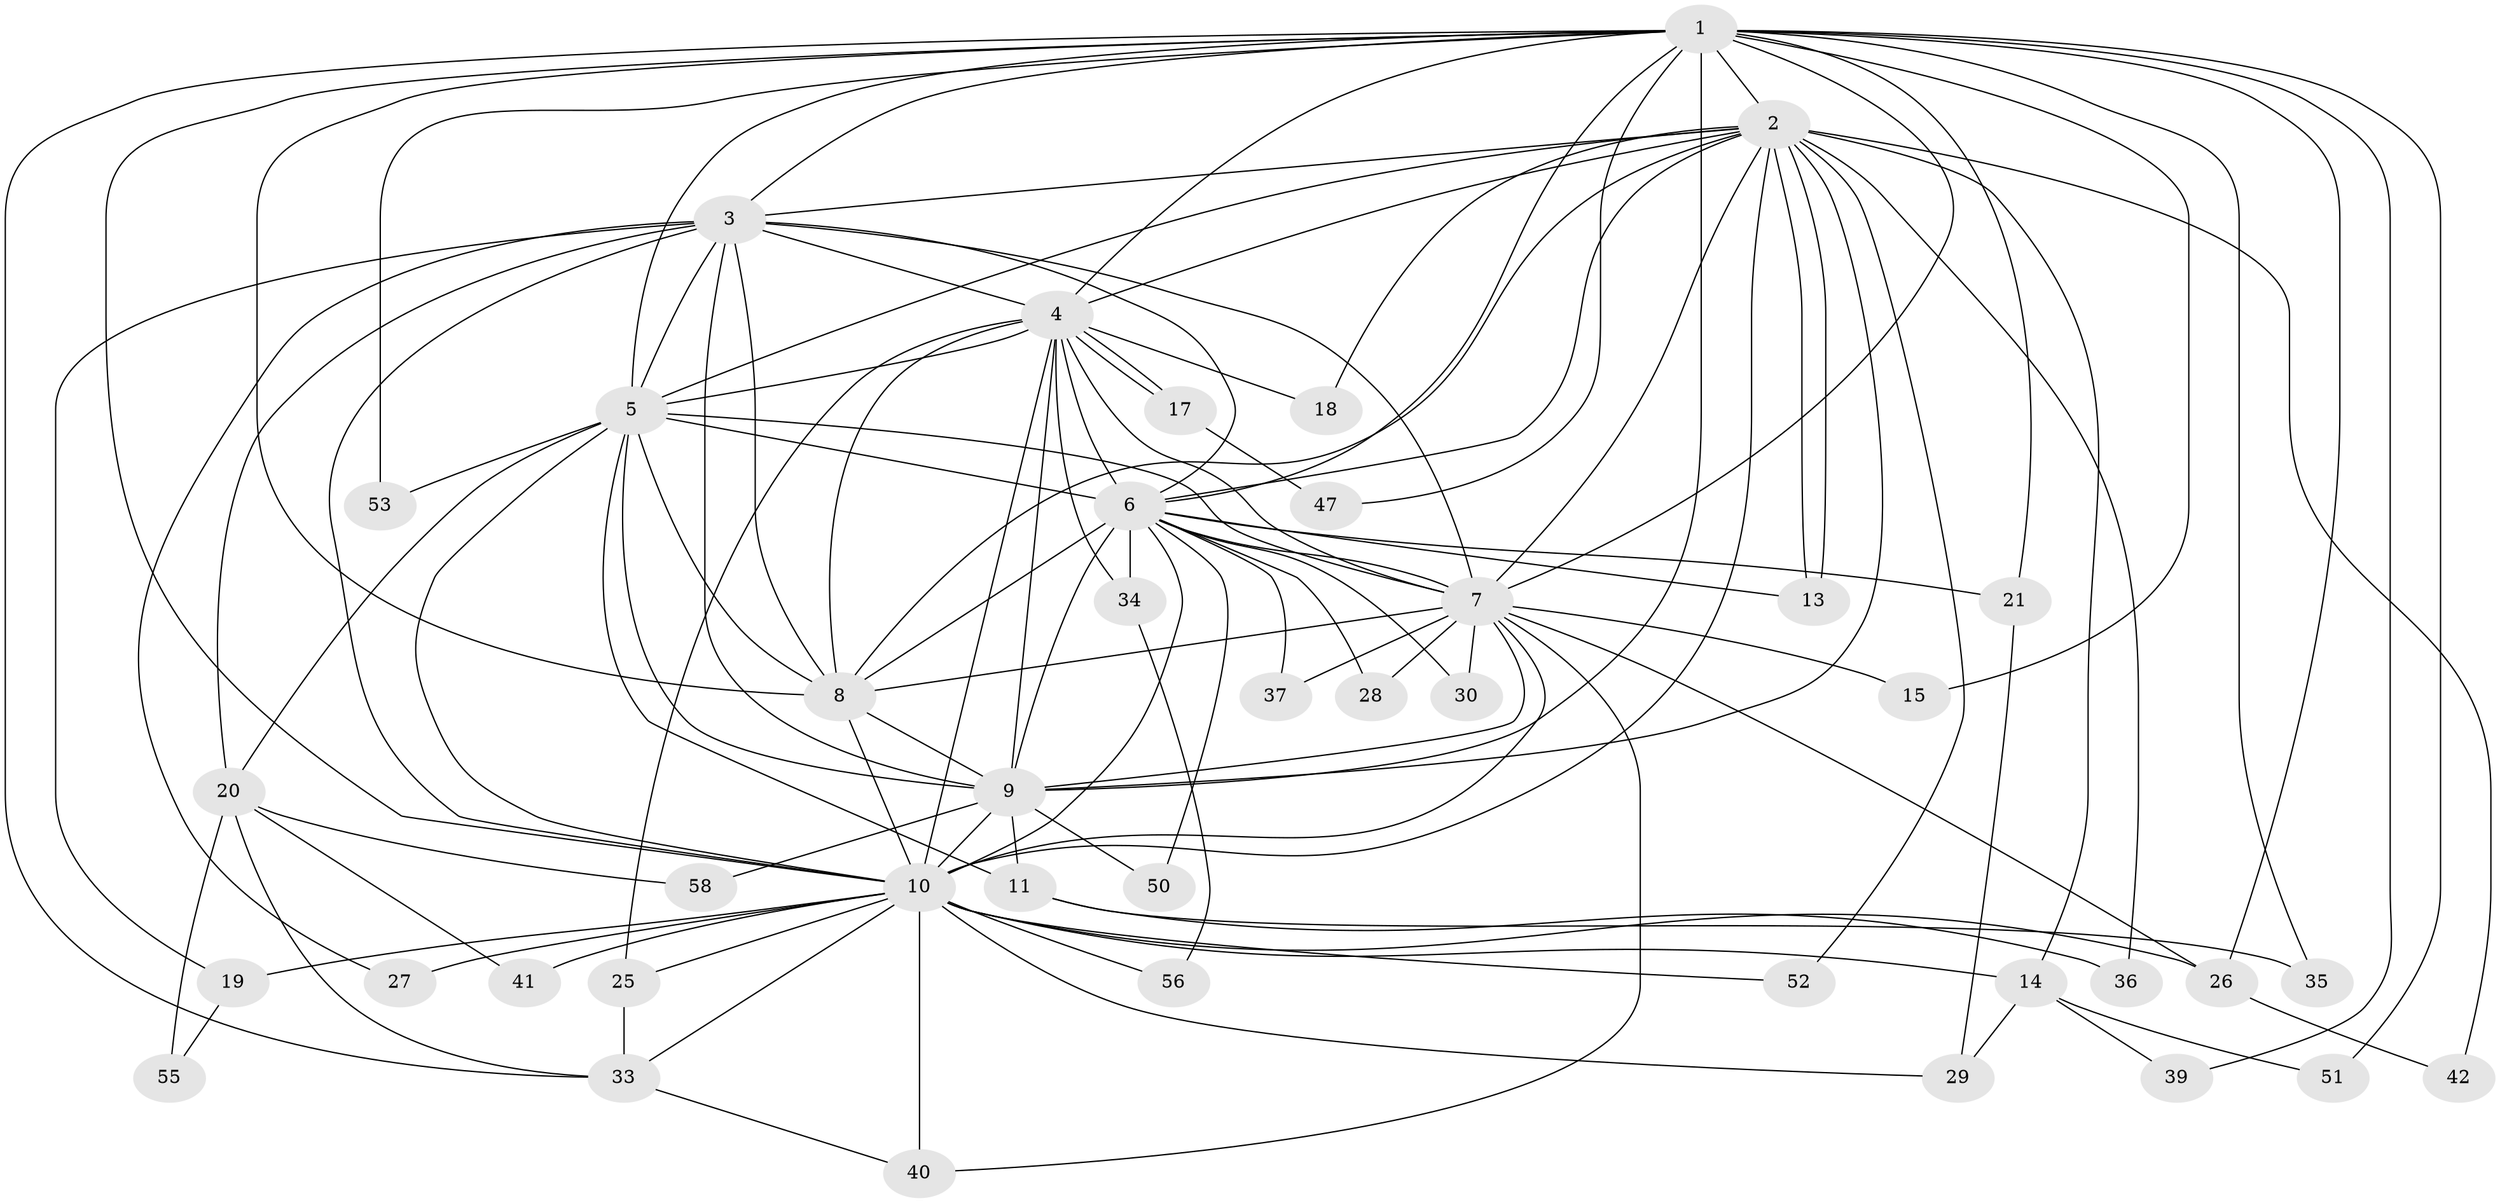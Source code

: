 // Generated by graph-tools (version 1.1) at 2025/23/03/03/25 07:23:37]
// undirected, 42 vertices, 115 edges
graph export_dot {
graph [start="1"]
  node [color=gray90,style=filled];
  1 [super="+32"];
  2 [super="+23"];
  3 [super="+48"];
  4 [super="+49"];
  5 [super="+16"];
  6 [super="+44"];
  7 [super="+22"];
  8 [super="+12"];
  9 [super="+57"];
  10 [super="+24"];
  11;
  13 [super="+46"];
  14 [super="+38"];
  15;
  17;
  18;
  19 [super="+60"];
  20 [super="+43"];
  21;
  25;
  26 [super="+45"];
  27;
  28;
  29 [super="+31"];
  30;
  33 [super="+54"];
  34;
  35;
  36;
  37;
  39;
  40 [super="+59"];
  41;
  42;
  47;
  50;
  51;
  52;
  53;
  55;
  56;
  58;
  1 -- 2;
  1 -- 3;
  1 -- 4;
  1 -- 5;
  1 -- 6;
  1 -- 7 [weight=2];
  1 -- 8;
  1 -- 9;
  1 -- 10;
  1 -- 15;
  1 -- 21;
  1 -- 33;
  1 -- 35;
  1 -- 39;
  1 -- 47;
  1 -- 51;
  1 -- 53;
  1 -- 26;
  2 -- 3;
  2 -- 4 [weight=2];
  2 -- 5;
  2 -- 6;
  2 -- 7;
  2 -- 8;
  2 -- 9;
  2 -- 10;
  2 -- 13;
  2 -- 13;
  2 -- 14 [weight=2];
  2 -- 18;
  2 -- 36;
  2 -- 42;
  2 -- 52;
  3 -- 4;
  3 -- 5;
  3 -- 6;
  3 -- 7 [weight=2];
  3 -- 8;
  3 -- 9 [weight=2];
  3 -- 10;
  3 -- 19;
  3 -- 20;
  3 -- 27;
  4 -- 5;
  4 -- 6;
  4 -- 7;
  4 -- 8;
  4 -- 9;
  4 -- 10;
  4 -- 17;
  4 -- 17;
  4 -- 18;
  4 -- 25;
  4 -- 34;
  5 -- 6 [weight=2];
  5 -- 7;
  5 -- 8;
  5 -- 9;
  5 -- 10;
  5 -- 11;
  5 -- 20;
  5 -- 53;
  6 -- 7;
  6 -- 8 [weight=2];
  6 -- 9 [weight=2];
  6 -- 10 [weight=2];
  6 -- 21;
  6 -- 28;
  6 -- 30;
  6 -- 34;
  6 -- 37;
  6 -- 50;
  6 -- 13;
  7 -- 8 [weight=2];
  7 -- 9;
  7 -- 10;
  7 -- 15;
  7 -- 26;
  7 -- 28;
  7 -- 30;
  7 -- 37;
  7 -- 40;
  8 -- 9;
  8 -- 10;
  9 -- 10;
  9 -- 11;
  9 -- 50;
  9 -- 58;
  10 -- 14 [weight=2];
  10 -- 19 [weight=2];
  10 -- 25;
  10 -- 26;
  10 -- 27;
  10 -- 33;
  10 -- 41;
  10 -- 52;
  10 -- 56;
  10 -- 40;
  10 -- 29;
  11 -- 35;
  11 -- 36;
  14 -- 29;
  14 -- 51;
  14 -- 39;
  17 -- 47;
  19 -- 55;
  20 -- 41;
  20 -- 55;
  20 -- 33;
  20 -- 58;
  21 -- 29;
  25 -- 33;
  26 -- 42;
  33 -- 40;
  34 -- 56;
}
